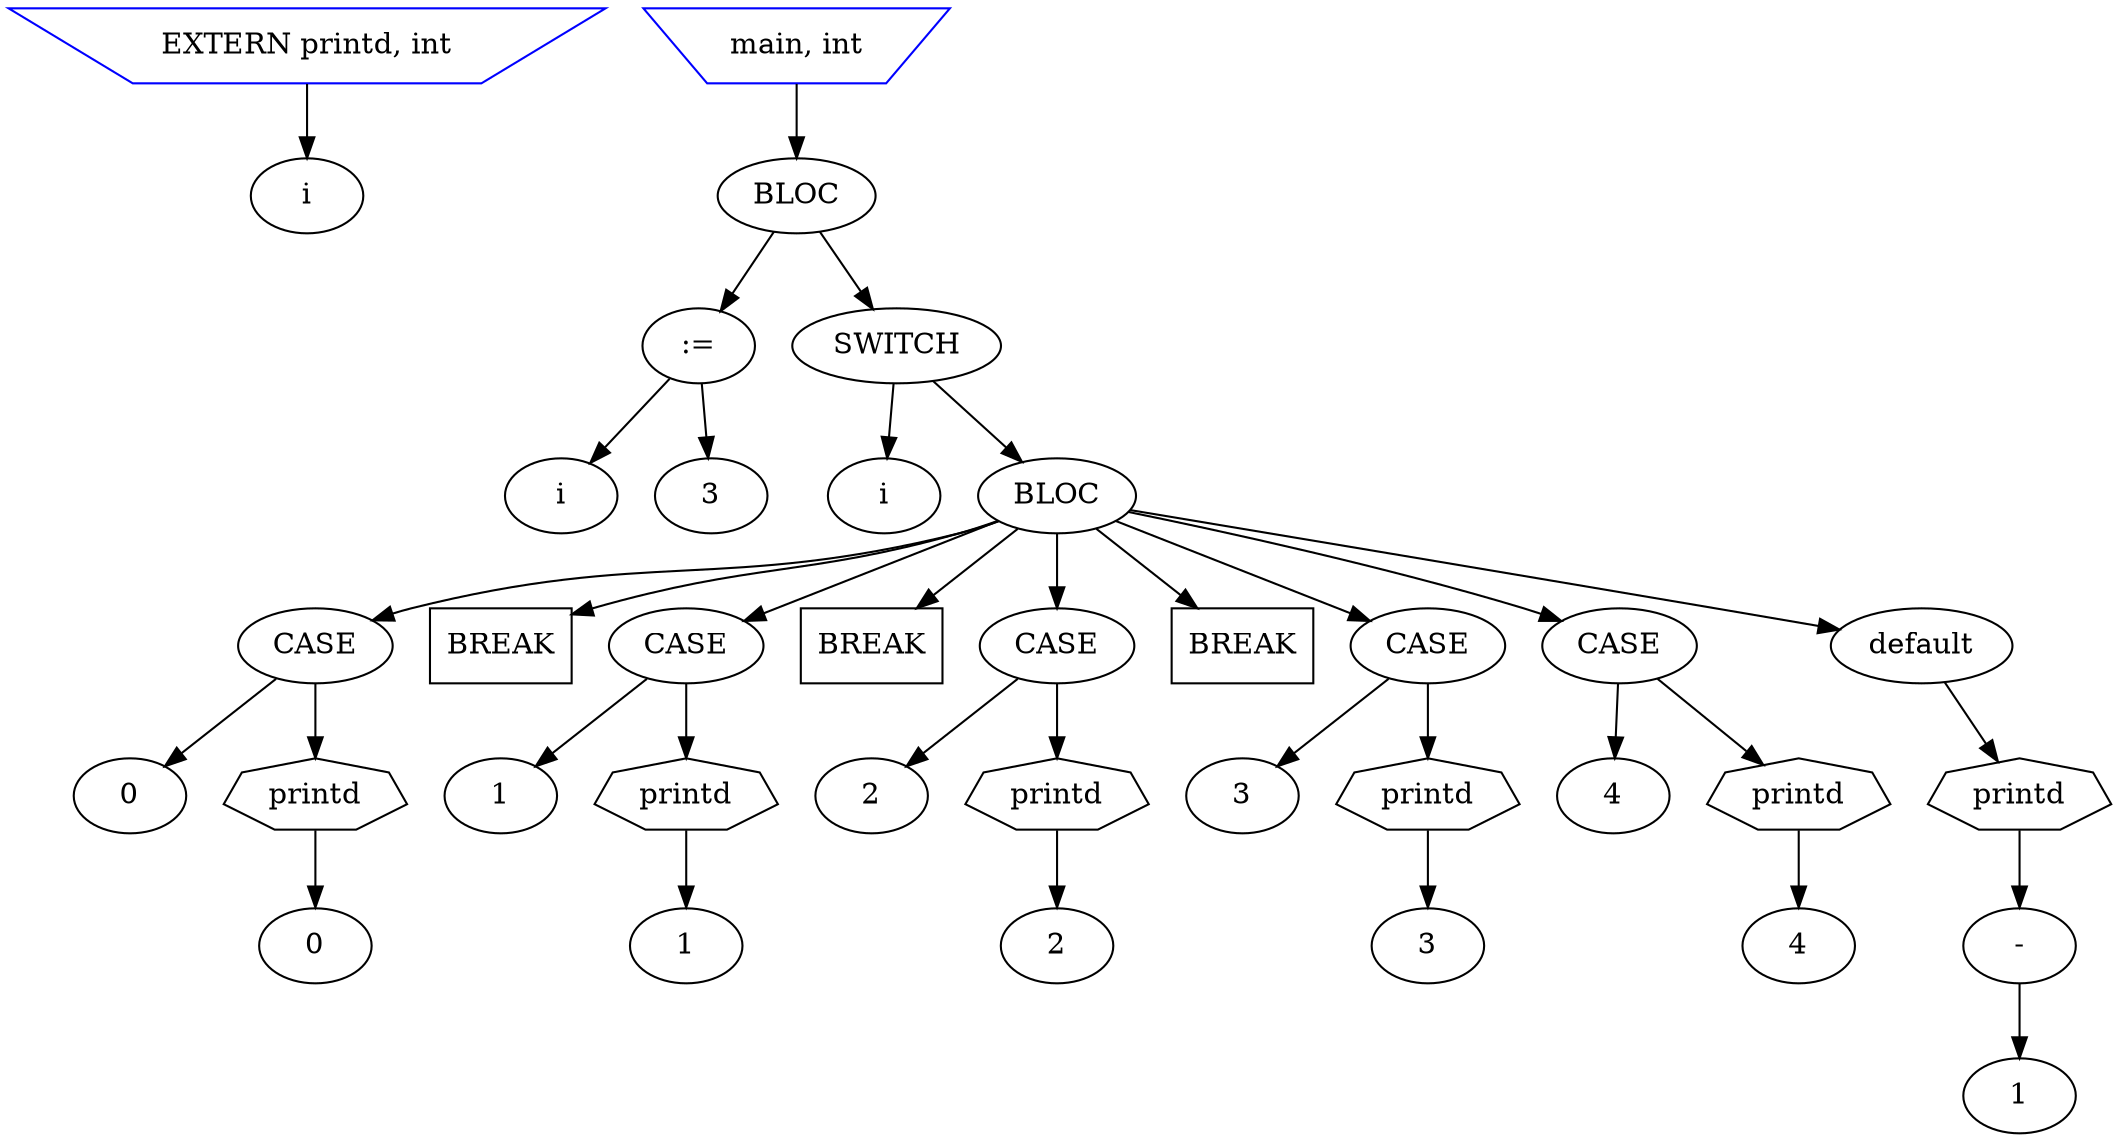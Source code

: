 digraph G {
node_0 [label="EXTERN printd, int"shape=invtrapezium color=blue];
node_0 -> node_1;
node_1 [label="i"];
node_2 [label="main, int"shape=invtrapezium color=blue];
node_2 -> node_3;
node_3 [label="BLOC"];
node_3 -> node_4;
node_4 [label=":="];
node_4 -> node_5;
node_5 [label="i"];
node_4 -> node_6;
node_6 [label="3"];
node_3 -> node_7;
node_7 [label="SWITCH"];
node_7 -> node_8;
node_8 [label="i"];
node_7 -> node_9;
node_9 [label="BLOC"];
node_9 -> node_10;
node_10 [label="CASE"];
node_10 -> node_11;
node_11 [label="0"];
node_10 -> node_12;
node_12 [label="printd"shape=septagon];
node_12 -> node_13;
node_13 [label="0"];
node_9 -> node_14;
node_14 [label="BREAK"shape=box];
node_9 -> node_15;
node_15 [label="CASE"];
node_15 -> node_16;
node_16 [label="1"];
node_15 -> node_17;
node_17 [label="printd"shape=septagon];
node_17 -> node_18;
node_18 [label="1"];
node_9 -> node_19;
node_19 [label="BREAK"shape=box];
node_9 -> node_20;
node_20 [label="CASE"];
node_20 -> node_21;
node_21 [label="2"];
node_20 -> node_22;
node_22 [label="printd"shape=septagon];
node_22 -> node_23;
node_23 [label="2"];
node_9 -> node_24;
node_24 [label="BREAK"shape=box];
node_9 -> node_25;
node_25 [label="CASE"];
node_25 -> node_26;
node_26 [label="3"];
node_25 -> node_27;
node_27 [label="printd"shape=septagon];
node_27 -> node_28;
node_28 [label="3"];
node_9 -> node_29;
node_29 [label="CASE"];
node_29 -> node_30;
node_30 [label="4"];
node_29 -> node_31;
node_31 [label="printd"shape=septagon];
node_31 -> node_32;
node_32 [label="4"];
node_9 -> node_33;
node_33 [label="default"];
node_33 -> node_34;
node_34 [label="printd"shape=septagon];
node_34 -> node_35;
node_35 [label="-"];
node_35 -> node_36;
node_36 [label="1"];
}